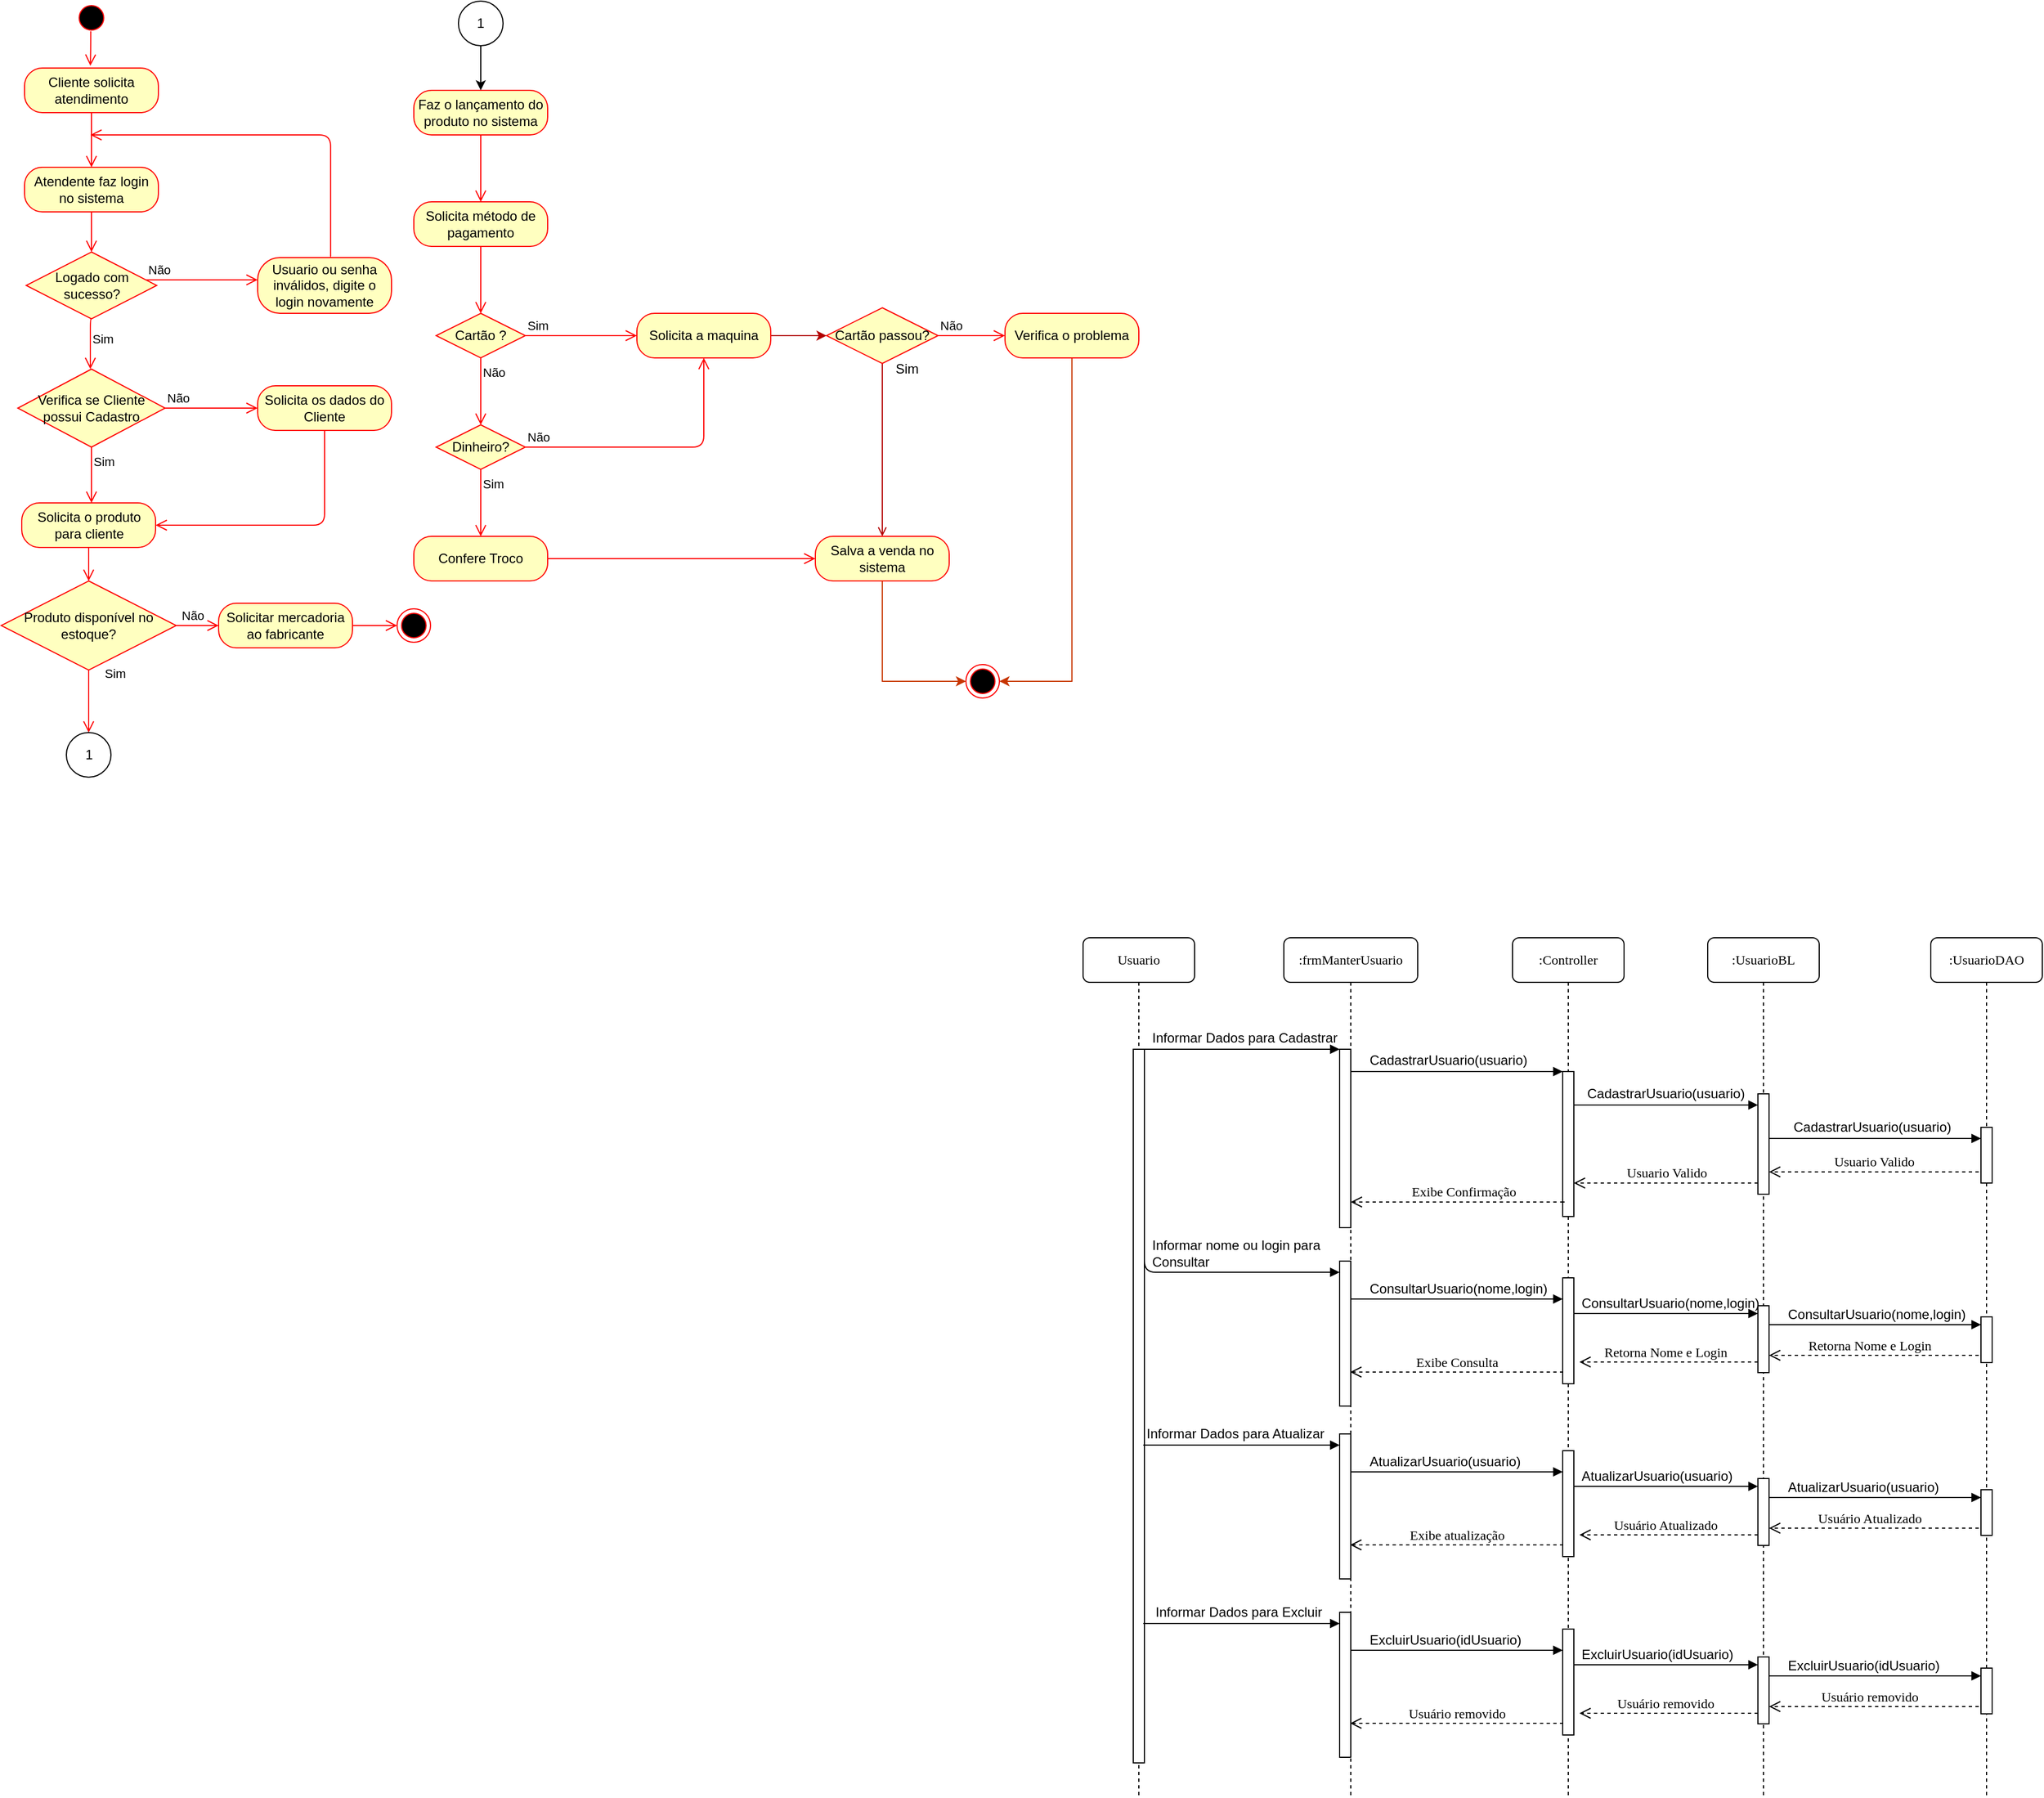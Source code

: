<mxfile version="12.3.2" pages="1"><diagram id="AWFn1z3ZbqOVMQ3F85wq" name="Page-1"><mxGraphModel dx="1673" dy="995" grid="1" gridSize="10" guides="1" tooltips="1" connect="1" arrows="1" fold="1" page="1" pageScale="1" pageWidth="827" pageHeight="1169" math="0" shadow="0"><root><mxCell id="0"/><mxCell id="1" parent="0"/><mxCell id="Xi-zCYGBHRgk2TwMqQS6-1" value="" style="ellipse;html=1;shape=startState;fillColor=#000000;strokeColor=#ff0000;" parent="1" vertex="1"><mxGeometry x="356" y="80" width="30" height="30" as="geometry"/></mxCell><mxCell id="Xi-zCYGBHRgk2TwMqQS6-3" value="Cliente solicita atendimento" style="rounded=1;whiteSpace=wrap;html=1;arcSize=40;fontColor=#000000;fillColor=#ffffc0;strokeColor=#ff0000;" parent="1" vertex="1"><mxGeometry x="311" y="140" width="120" height="40" as="geometry"/></mxCell><mxCell id="Xi-zCYGBHRgk2TwMqQS6-4" value="" style="edgeStyle=orthogonalEdgeStyle;html=1;verticalAlign=bottom;endArrow=open;endSize=8;strokeColor=#ff0000;entryX=0.5;entryY=0;entryDx=0;entryDy=0;" parent="1" source="Xi-zCYGBHRgk2TwMqQS6-3" edge="1" target="Xi-zCYGBHRgk2TwMqQS6-5"><mxGeometry relative="1" as="geometry"><mxPoint x="365" y="200" as="targetPoint"/></mxGeometry></mxCell><mxCell id="Xi-zCYGBHRgk2TwMqQS6-5" value="Atendente faz login no sistema" style="rounded=1;whiteSpace=wrap;html=1;arcSize=40;fontColor=#000000;fillColor=#ffffc0;strokeColor=#ff0000;" parent="1" vertex="1"><mxGeometry x="311" y="229" width="120" height="40" as="geometry"/></mxCell><mxCell id="Xi-zCYGBHRgk2TwMqQS6-6" value="" style="edgeStyle=orthogonalEdgeStyle;html=1;verticalAlign=bottom;endArrow=open;endSize=8;strokeColor=#ff0000;entryX=0.5;entryY=0;entryDx=0;entryDy=0;" parent="1" source="Xi-zCYGBHRgk2TwMqQS6-5" edge="1" target="Xi-zCYGBHRgk2TwMqQS6-7"><mxGeometry relative="1" as="geometry"><mxPoint x="365" y="300" as="targetPoint"/></mxGeometry></mxCell><mxCell id="Xi-zCYGBHRgk2TwMqQS6-7" value="Logado com sucesso?" style="rhombus;whiteSpace=wrap;html=1;fillColor=#ffffc0;strokeColor=#ff0000;" parent="1" vertex="1"><mxGeometry x="312.5" y="305" width="117" height="60" as="geometry"/></mxCell><mxCell id="Xi-zCYGBHRgk2TwMqQS6-8" value="Não" style="edgeStyle=orthogonalEdgeStyle;html=1;align=left;verticalAlign=bottom;endArrow=open;endSize=8;strokeColor=#ff0000;" parent="1" source="Xi-zCYGBHRgk2TwMqQS6-7" edge="1"><mxGeometry x="-1" relative="1" as="geometry"><mxPoint x="520" y="330" as="targetPoint"/><Array as="points"><mxPoint x="503" y="330"/></Array></mxGeometry></mxCell><mxCell id="Xi-zCYGBHRgk2TwMqQS6-9" value="Sim" style="edgeStyle=orthogonalEdgeStyle;html=1;align=left;verticalAlign=top;endArrow=open;endSize=8;strokeColor=#ff0000;exitX=0.5;exitY=1;exitDx=0;exitDy=0;" parent="1" source="Xi-zCYGBHRgk2TwMqQS6-7" edge="1"><mxGeometry x="-0.733" relative="1" as="geometry"><mxPoint x="370" y="410" as="targetPoint"/><Array as="points"><mxPoint x="370" y="365"/></Array><mxPoint as="offset"/></mxGeometry></mxCell><mxCell id="Xi-zCYGBHRgk2TwMqQS6-10" value="Usuario ou senha inválidos, digite o login novamente" style="rounded=1;whiteSpace=wrap;html=1;arcSize=40;fontColor=#000000;fillColor=#ffffc0;strokeColor=#ff0000;" parent="1" vertex="1"><mxGeometry x="520" y="310" width="120" height="50" as="geometry"/></mxCell><mxCell id="Xi-zCYGBHRgk2TwMqQS6-11" value="" style="edgeStyle=orthogonalEdgeStyle;html=1;verticalAlign=bottom;endArrow=open;endSize=8;strokeColor=#ff0000;exitX=0.545;exitY=-0.012;exitDx=0;exitDy=0;exitPerimeter=0;" parent="1" source="Xi-zCYGBHRgk2TwMqQS6-10" edge="1"><mxGeometry relative="1" as="geometry"><mxPoint x="370" y="200" as="targetPoint"/><Array as="points"><mxPoint x="585" y="200"/></Array></mxGeometry></mxCell><mxCell id="Xi-zCYGBHRgk2TwMqQS6-12" value="Solicita o produto para cliente" style="rounded=1;whiteSpace=wrap;html=1;arcSize=40;fontColor=#000000;fillColor=#ffffc0;strokeColor=#ff0000;" parent="1" vertex="1"><mxGeometry x="308.5" y="530" width="120" height="40" as="geometry"/></mxCell><mxCell id="Xi-zCYGBHRgk2TwMqQS6-13" value="" style="edgeStyle=orthogonalEdgeStyle;html=1;verticalAlign=bottom;endArrow=open;endSize=8;strokeColor=#ff0000;entryX=0.5;entryY=0;entryDx=0;entryDy=0;" parent="1" source="Xi-zCYGBHRgk2TwMqQS6-12" edge="1" target="Xi-zCYGBHRgk2TwMqQS6-14"><mxGeometry relative="1" as="geometry"><mxPoint x="368.5" y="630" as="targetPoint"/></mxGeometry></mxCell><mxCell id="Xi-zCYGBHRgk2TwMqQS6-14" value="Produto disponível no estoque?" style="rhombus;whiteSpace=wrap;html=1;fillColor=#ffffc0;strokeColor=#ff0000;" parent="1" vertex="1"><mxGeometry x="290" y="600" width="157" height="80" as="geometry"/></mxCell><mxCell id="Xi-zCYGBHRgk2TwMqQS6-15" value="Não" style="edgeStyle=orthogonalEdgeStyle;html=1;align=left;verticalAlign=bottom;endArrow=open;endSize=8;strokeColor=#ff0000;exitX=1;exitY=0.5;exitDx=0;exitDy=0;entryX=0;entryY=0.5;entryDx=0;entryDy=0;" parent="1" source="Xi-zCYGBHRgk2TwMqQS6-14" edge="1" target="Xi-zCYGBHRgk2TwMqQS6-17"><mxGeometry x="-0.833" relative="1" as="geometry"><mxPoint x="540" y="640" as="targetPoint"/><Array as="points"/><mxPoint as="offset"/></mxGeometry></mxCell><mxCell id="Xi-zCYGBHRgk2TwMqQS6-16" value="Sim" style="edgeStyle=orthogonalEdgeStyle;html=1;align=left;verticalAlign=top;endArrow=open;endSize=8;strokeColor=#ff0000;entryX=0.5;entryY=0;entryDx=0;entryDy=0;" parent="1" source="Xi-zCYGBHRgk2TwMqQS6-14" edge="1" target="Xi-zCYGBHRgk2TwMqQS6-20"><mxGeometry x="-1" y="16" relative="1" as="geometry"><mxPoint x="369" y="726" as="targetPoint"/><Array as="points"/><mxPoint x="-4" y="-10" as="offset"/></mxGeometry></mxCell><mxCell id="Xi-zCYGBHRgk2TwMqQS6-17" value="Solicitar mercadoria ao fabricante" style="rounded=1;whiteSpace=wrap;html=1;arcSize=40;fontColor=#000000;fillColor=#ffffc0;strokeColor=#ff0000;" parent="1" vertex="1"><mxGeometry x="485" y="620" width="120" height="40" as="geometry"/></mxCell><mxCell id="Xi-zCYGBHRgk2TwMqQS6-18" value="" style="edgeStyle=orthogonalEdgeStyle;html=1;verticalAlign=bottom;endArrow=open;endSize=8;strokeColor=#ff0000;" parent="1" source="Xi-zCYGBHRgk2TwMqQS6-17" edge="1"><mxGeometry relative="1" as="geometry"><mxPoint x="645" y="640" as="targetPoint"/><Array as="points"><mxPoint x="635" y="640"/></Array></mxGeometry></mxCell><mxCell id="Xi-zCYGBHRgk2TwMqQS6-19" value="" style="ellipse;html=1;shape=endState;fillColor=#000000;strokeColor=#ff0000;" parent="1" vertex="1"><mxGeometry x="645" y="625" width="30" height="30" as="geometry"/></mxCell><mxCell id="Xi-zCYGBHRgk2TwMqQS6-20" value="1" style="ellipse;whiteSpace=wrap;html=1;aspect=fixed;" parent="1" vertex="1"><mxGeometry x="348.5" y="736" width="40" height="40" as="geometry"/></mxCell><mxCell id="Xi-zCYGBHRgk2TwMqQS6-24" value="" style="edgeStyle=orthogonalEdgeStyle;rounded=0;orthogonalLoop=1;jettySize=auto;html=1;" parent="1" source="Xi-zCYGBHRgk2TwMqQS6-22" edge="1"><mxGeometry relative="1" as="geometry"><mxPoint x="720" y="160" as="targetPoint"/></mxGeometry></mxCell><mxCell id="Xi-zCYGBHRgk2TwMqQS6-22" value="1" style="ellipse;whiteSpace=wrap;html=1;aspect=fixed;" parent="1" vertex="1"><mxGeometry x="700" y="80" width="40" height="40" as="geometry"/></mxCell><mxCell id="Xi-zCYGBHRgk2TwMqQS6-25" value="Faz o lançamento do produto no sistema" style="rounded=1;whiteSpace=wrap;html=1;arcSize=40;fontColor=#000000;fillColor=#ffffc0;strokeColor=#ff0000;" parent="1" vertex="1"><mxGeometry x="660" y="160" width="120" height="40" as="geometry"/></mxCell><mxCell id="Xi-zCYGBHRgk2TwMqQS6-26" value="" style="edgeStyle=orthogonalEdgeStyle;html=1;verticalAlign=bottom;endArrow=open;endSize=8;strokeColor=#ff0000;" parent="1" source="Xi-zCYGBHRgk2TwMqQS6-25" edge="1"><mxGeometry relative="1" as="geometry"><mxPoint x="720" y="260" as="targetPoint"/></mxGeometry></mxCell><mxCell id="Xi-zCYGBHRgk2TwMqQS6-27" value="Solicita método de pagamento" style="rounded=1;whiteSpace=wrap;html=1;arcSize=40;fontColor=#000000;fillColor=#ffffc0;strokeColor=#ff0000;" parent="1" vertex="1"><mxGeometry x="660" y="260" width="120" height="40" as="geometry"/></mxCell><mxCell id="Xi-zCYGBHRgk2TwMqQS6-28" value="" style="edgeStyle=orthogonalEdgeStyle;html=1;verticalAlign=bottom;endArrow=open;endSize=8;strokeColor=#ff0000;" parent="1" source="Xi-zCYGBHRgk2TwMqQS6-27" edge="1"><mxGeometry relative="1" as="geometry"><mxPoint x="720" y="360" as="targetPoint"/></mxGeometry></mxCell><mxCell id="Xi-zCYGBHRgk2TwMqQS6-29" value="Cartão ?" style="rhombus;whiteSpace=wrap;html=1;fillColor=#ffffc0;strokeColor=#ff0000;" parent="1" vertex="1"><mxGeometry x="680" y="360" width="80" height="40" as="geometry"/></mxCell><mxCell id="Xi-zCYGBHRgk2TwMqQS6-30" value="Sim" style="edgeStyle=orthogonalEdgeStyle;html=1;align=left;verticalAlign=bottom;endArrow=open;endSize=8;strokeColor=#ff0000;" parent="1" source="Xi-zCYGBHRgk2TwMqQS6-29" edge="1"><mxGeometry x="-1" relative="1" as="geometry"><mxPoint x="860" y="380" as="targetPoint"/></mxGeometry></mxCell><mxCell id="Xi-zCYGBHRgk2TwMqQS6-31" value="Não" style="edgeStyle=orthogonalEdgeStyle;html=1;align=left;verticalAlign=top;endArrow=open;endSize=8;strokeColor=#ff0000;" parent="1" source="Xi-zCYGBHRgk2TwMqQS6-29" edge="1"><mxGeometry x="-1" relative="1" as="geometry"><mxPoint x="720" y="460" as="targetPoint"/></mxGeometry></mxCell><mxCell id="Xi-zCYGBHRgk2TwMqQS6-40" value="" style="edgeStyle=orthogonalEdgeStyle;rounded=0;orthogonalLoop=1;jettySize=auto;html=1;fillColor=#e51400;strokeColor=#B20000;" parent="1" source="Xi-zCYGBHRgk2TwMqQS6-32" edge="1"><mxGeometry relative="1" as="geometry"><mxPoint x="1030" y="380" as="targetPoint"/></mxGeometry></mxCell><mxCell id="Xi-zCYGBHRgk2TwMqQS6-32" value="Solicita a maquina" style="rounded=1;whiteSpace=wrap;html=1;arcSize=40;fontColor=#000000;fillColor=#ffffc0;strokeColor=#ff0000;" parent="1" vertex="1"><mxGeometry x="860" y="360" width="120" height="40" as="geometry"/></mxCell><mxCell id="Xi-zCYGBHRgk2TwMqQS6-34" value="Dinheiro?" style="rhombus;whiteSpace=wrap;html=1;fillColor=#ffffc0;strokeColor=#ff0000;" parent="1" vertex="1"><mxGeometry x="680" y="460" width="80" height="40" as="geometry"/></mxCell><mxCell id="Xi-zCYGBHRgk2TwMqQS6-35" value="Não" style="edgeStyle=orthogonalEdgeStyle;html=1;align=left;verticalAlign=bottom;endArrow=open;endSize=8;strokeColor=#ff0000;entryX=0.5;entryY=1;entryDx=0;entryDy=0;" parent="1" source="Xi-zCYGBHRgk2TwMqQS6-34" target="Xi-zCYGBHRgk2TwMqQS6-32" edge="1"><mxGeometry x="-1" relative="1" as="geometry"><mxPoint x="860" y="480" as="targetPoint"/></mxGeometry></mxCell><mxCell id="Xi-zCYGBHRgk2TwMqQS6-36" value="Sim" style="edgeStyle=orthogonalEdgeStyle;html=1;align=left;verticalAlign=top;endArrow=open;endSize=8;strokeColor=#ff0000;" parent="1" source="Xi-zCYGBHRgk2TwMqQS6-34" edge="1"><mxGeometry x="-1" relative="1" as="geometry"><mxPoint x="720" y="560" as="targetPoint"/></mxGeometry></mxCell><mxCell id="Xi-zCYGBHRgk2TwMqQS6-52" value="" style="edgeStyle=orthogonalEdgeStyle;rounded=0;orthogonalLoop=1;jettySize=auto;html=1;fillColor=#e51400;strokeColor=#B20000;entryX=0.5;entryY=0;entryDx=0;entryDy=0;endArrow=open;endFill=0;" parent="1" source="Xi-zCYGBHRgk2TwMqQS6-37" target="eYvyga4jq4lB_yk9qfLM-8" edge="1"><mxGeometry relative="1" as="geometry"><mxPoint x="1080" y="511" as="targetPoint"/><Array as="points"/></mxGeometry></mxCell><mxCell id="Xi-zCYGBHRgk2TwMqQS6-37" value="Cartão passou?" style="rhombus;whiteSpace=wrap;html=1;fillColor=#ffffc0;strokeColor=#ff0000;" parent="1" vertex="1"><mxGeometry x="1030" y="355" width="100" height="50" as="geometry"/></mxCell><mxCell id="Xi-zCYGBHRgk2TwMqQS6-38" value="Não" style="edgeStyle=orthogonalEdgeStyle;html=1;align=left;verticalAlign=bottom;endArrow=open;endSize=8;strokeColor=#ff0000;" parent="1" source="Xi-zCYGBHRgk2TwMqQS6-37" edge="1"><mxGeometry x="-1" relative="1" as="geometry"><mxPoint x="1190" y="380" as="targetPoint"/></mxGeometry></mxCell><mxCell id="Xi-zCYGBHRgk2TwMqQS6-54" value="" style="edgeStyle=orthogonalEdgeStyle;rounded=0;orthogonalLoop=1;jettySize=auto;html=1;fillColor=#fa6800;strokeColor=#C73500;" parent="1" source="Xi-zCYGBHRgk2TwMqQS6-43" target="Xi-zCYGBHRgk2TwMqQS6-55" edge="1"><mxGeometry relative="1" as="geometry"><mxPoint x="1240" y="700" as="targetPoint"/><Array as="points"><mxPoint x="1250" y="690"/></Array></mxGeometry></mxCell><mxCell id="Xi-zCYGBHRgk2TwMqQS6-43" value="Verifica o problema" style="rounded=1;whiteSpace=wrap;html=1;arcSize=40;fontColor=#000000;fillColor=#ffffc0;strokeColor=#ff0000;" parent="1" vertex="1"><mxGeometry x="1190" y="360" width="120" height="40" as="geometry"/></mxCell><mxCell id="Xi-zCYGBHRgk2TwMqQS6-45" value="Confere Troco" style="rounded=1;whiteSpace=wrap;html=1;arcSize=40;fontColor=#000000;fillColor=#ffffc0;strokeColor=#ff0000;" parent="1" vertex="1"><mxGeometry x="660" y="560" width="120" height="40" as="geometry"/></mxCell><mxCell id="Xi-zCYGBHRgk2TwMqQS6-46" value="" style="edgeStyle=orthogonalEdgeStyle;html=1;verticalAlign=bottom;endArrow=open;endSize=8;strokeColor=#ff0000;entryX=0;entryY=0.5;entryDx=0;entryDy=0;" parent="1" source="Xi-zCYGBHRgk2TwMqQS6-45" target="eYvyga4jq4lB_yk9qfLM-8" edge="1"><mxGeometry relative="1" as="geometry"><mxPoint x="880" y="690" as="targetPoint"/><Array as="points"><mxPoint x="820" y="580"/><mxPoint x="820" y="580"/></Array></mxGeometry></mxCell><mxCell id="Xi-zCYGBHRgk2TwMqQS6-55" value="" style="ellipse;html=1;shape=endState;fillColor=#000000;strokeColor=#ff0000;" parent="1" vertex="1"><mxGeometry x="1155" y="675" width="30" height="30" as="geometry"/></mxCell><mxCell id="Xi-zCYGBHRgk2TwMqQS6-56" value="Sim" style="text;html=1;resizable=0;points=[];autosize=1;align=left;verticalAlign=top;spacingTop=-4;" parent="1" vertex="1"><mxGeometry x="1090" y="400" width="40" height="20" as="geometry"/></mxCell><mxCell id="Xi-zCYGBHRgk2TwMqQS6-59" value="Verifica se Cliente possui Cadastro" style="rhombus;whiteSpace=wrap;html=1;fillColor=#ffffc0;strokeColor=#ff0000;" parent="1" vertex="1"><mxGeometry x="305" y="410" width="132" height="70" as="geometry"/></mxCell><mxCell id="Xi-zCYGBHRgk2TwMqQS6-60" value="Não" style="edgeStyle=orthogonalEdgeStyle;html=1;align=left;verticalAlign=bottom;endArrow=open;endSize=8;strokeColor=#ff0000;" parent="1" source="Xi-zCYGBHRgk2TwMqQS6-59" edge="1"><mxGeometry x="-1" relative="1" as="geometry"><mxPoint x="520" y="445" as="targetPoint"/><Array as="points"><mxPoint x="503" y="445"/></Array></mxGeometry></mxCell><mxCell id="Xi-zCYGBHRgk2TwMqQS6-61" value="Sim" style="edgeStyle=orthogonalEdgeStyle;html=1;align=left;verticalAlign=top;endArrow=open;endSize=8;strokeColor=#ff0000;" parent="1" source="Xi-zCYGBHRgk2TwMqQS6-59" edge="1"><mxGeometry x="-1" relative="1" as="geometry"><mxPoint x="371" y="530" as="targetPoint"/><Array as="points"><mxPoint x="371" y="520"/></Array></mxGeometry></mxCell><mxCell id="Xi-zCYGBHRgk2TwMqQS6-62" value="Solicita os dados do Cliente" style="rounded=1;whiteSpace=wrap;html=1;arcSize=40;fontColor=#000000;fillColor=#ffffc0;strokeColor=#ff0000;" parent="1" vertex="1"><mxGeometry x="520" y="425" width="120" height="40" as="geometry"/></mxCell><mxCell id="Xi-zCYGBHRgk2TwMqQS6-63" value="" style="edgeStyle=orthogonalEdgeStyle;html=1;verticalAlign=bottom;endArrow=open;endSize=8;strokeColor=#ff0000;entryX=1;entryY=0.5;entryDx=0;entryDy=0;" parent="1" source="Xi-zCYGBHRgk2TwMqQS6-62" target="Xi-zCYGBHRgk2TwMqQS6-12" edge="1"><mxGeometry relative="1" as="geometry"><mxPoint x="580" y="550" as="targetPoint"/><Array as="points"><mxPoint x="580" y="550"/></Array></mxGeometry></mxCell><mxCell id="eYvyga4jq4lB_yk9qfLM-7" value="" style="edgeStyle=orthogonalEdgeStyle;html=1;verticalAlign=bottom;endArrow=open;endSize=8;strokeColor=#ff0000;exitX=0.478;exitY=0.9;exitDx=0;exitDy=0;exitPerimeter=0;" edge="1" parent="1" source="Xi-zCYGBHRgk2TwMqQS6-1"><mxGeometry relative="1" as="geometry"><mxPoint x="370" y="138" as="targetPoint"/><mxPoint x="410" y="89" as="sourcePoint"/></mxGeometry></mxCell><mxCell id="eYvyga4jq4lB_yk9qfLM-11" style="edgeStyle=orthogonalEdgeStyle;rounded=0;orthogonalLoop=1;jettySize=auto;html=1;entryX=0;entryY=0.5;entryDx=0;entryDy=0;fillColor=#fa6800;strokeColor=#C73500;" edge="1" parent="1" source="eYvyga4jq4lB_yk9qfLM-8" target="Xi-zCYGBHRgk2TwMqQS6-55"><mxGeometry relative="1" as="geometry"><Array as="points"><mxPoint x="1080" y="690"/></Array></mxGeometry></mxCell><mxCell id="eYvyga4jq4lB_yk9qfLM-8" value="Salva a venda no sistema" style="rounded=1;whiteSpace=wrap;html=1;arcSize=40;fontColor=#000000;fillColor=#ffffc0;strokeColor=#ff0000;" vertex="1" parent="1"><mxGeometry x="1020" y="560" width="120" height="40" as="geometry"/></mxCell><mxCell id="eYvyga4jq4lB_yk9qfLM-12" value=":frmManterUsuario" style="shape=umlLifeline;perimeter=lifelinePerimeter;whiteSpace=wrap;html=1;container=1;collapsible=0;recursiveResize=0;outlineConnect=0;rounded=1;shadow=0;comic=0;labelBackgroundColor=none;strokeColor=#000000;strokeWidth=1;fillColor=#FFFFFF;fontFamily=Verdana;fontSize=12;fontColor=#000000;align=center;" vertex="1" parent="1"><mxGeometry x="1440" y="920" width="120" height="770" as="geometry"/></mxCell><mxCell id="eYvyga4jq4lB_yk9qfLM-13" value="" style="html=1;points=[];perimeter=orthogonalPerimeter;rounded=0;shadow=0;comic=0;labelBackgroundColor=none;strokeColor=#000000;strokeWidth=1;fillColor=#FFFFFF;fontFamily=Verdana;fontSize=12;fontColor=#000000;align=center;" vertex="1" parent="eYvyga4jq4lB_yk9qfLM-12"><mxGeometry x="50" y="100" width="10" height="160" as="geometry"/></mxCell><mxCell id="eYvyga4jq4lB_yk9qfLM-14" value=":Controller" style="shape=umlLifeline;perimeter=lifelinePerimeter;whiteSpace=wrap;html=1;container=1;collapsible=0;recursiveResize=0;outlineConnect=0;rounded=1;shadow=0;comic=0;labelBackgroundColor=none;strokeColor=#000000;strokeWidth=1;fillColor=#FFFFFF;fontFamily=Verdana;fontSize=12;fontColor=#000000;align=center;" vertex="1" parent="1"><mxGeometry x="1645" y="920" width="100" height="770" as="geometry"/></mxCell><mxCell id="eYvyga4jq4lB_yk9qfLM-15" value="" style="html=1;points=[];perimeter=orthogonalPerimeter;rounded=0;shadow=0;comic=0;labelBackgroundColor=none;strokeColor=#000000;strokeWidth=1;fillColor=#FFFFFF;fontFamily=Verdana;fontSize=12;fontColor=#000000;align=center;" vertex="1" parent="eYvyga4jq4lB_yk9qfLM-14"><mxGeometry x="45" y="120" width="10" height="130" as="geometry"/></mxCell><mxCell id="eYvyga4jq4lB_yk9qfLM-16" value="" style="html=1;points=[];perimeter=orthogonalPerimeter;rounded=0;shadow=0;comic=0;labelBackgroundColor=none;strokeColor=#000000;strokeWidth=1;fillColor=#FFFFFF;fontFamily=Verdana;fontSize=12;fontColor=#000000;align=center;" vertex="1" parent="eYvyga4jq4lB_yk9qfLM-14"><mxGeometry x="45" y="305" width="10" height="95" as="geometry"/></mxCell><mxCell id="eYvyga4jq4lB_yk9qfLM-17" value=":UsuarioBL" style="shape=umlLifeline;perimeter=lifelinePerimeter;whiteSpace=wrap;html=1;container=1;collapsible=0;recursiveResize=0;outlineConnect=0;rounded=1;shadow=0;comic=0;labelBackgroundColor=none;strokeColor=#000000;strokeWidth=1;fillColor=#FFFFFF;fontFamily=Verdana;fontSize=12;fontColor=#000000;align=center;" vertex="1" parent="1"><mxGeometry x="1820" y="920" width="100" height="770" as="geometry"/></mxCell><mxCell id="eYvyga4jq4lB_yk9qfLM-18" value="" style="html=1;points=[];perimeter=orthogonalPerimeter;rounded=0;shadow=0;comic=0;labelBackgroundColor=none;strokeColor=#000000;strokeWidth=1;fillColor=#FFFFFF;fontFamily=Verdana;fontSize=12;fontColor=#000000;align=center;" vertex="1" parent="eYvyga4jq4lB_yk9qfLM-17"><mxGeometry x="45" y="140" width="10" height="90" as="geometry"/></mxCell><mxCell id="eYvyga4jq4lB_yk9qfLM-19" value="" style="html=1;points=[];perimeter=orthogonalPerimeter;rounded=0;shadow=0;comic=0;labelBackgroundColor=none;strokeColor=#000000;strokeWidth=1;fillColor=#FFFFFF;fontFamily=Verdana;fontSize=12;fontColor=#000000;align=center;" vertex="1" parent="eYvyga4jq4lB_yk9qfLM-17"><mxGeometry x="45" y="330" width="10" height="60" as="geometry"/></mxCell><mxCell id="eYvyga4jq4lB_yk9qfLM-20" value=":UsuarioDAO" style="shape=umlLifeline;perimeter=lifelinePerimeter;whiteSpace=wrap;html=1;container=1;collapsible=0;recursiveResize=0;outlineConnect=0;rounded=1;shadow=0;comic=0;labelBackgroundColor=none;strokeColor=#000000;strokeWidth=1;fillColor=#FFFFFF;fontFamily=Verdana;fontSize=12;fontColor=#000000;align=center;" vertex="1" parent="1"><mxGeometry x="2020" y="920" width="100" height="770" as="geometry"/></mxCell><mxCell id="eYvyga4jq4lB_yk9qfLM-21" value="" style="html=1;points=[];perimeter=orthogonalPerimeter;rounded=0;shadow=0;comic=0;labelBackgroundColor=none;strokeColor=#000000;strokeWidth=1;fillColor=#FFFFFF;fontFamily=Verdana;fontSize=12;fontColor=#000000;align=center;" vertex="1" parent="eYvyga4jq4lB_yk9qfLM-20"><mxGeometry x="45" y="170" width="10" height="50" as="geometry"/></mxCell><mxCell id="eYvyga4jq4lB_yk9qfLM-22" value="" style="html=1;points=[];perimeter=orthogonalPerimeter;rounded=0;shadow=0;comic=0;labelBackgroundColor=none;strokeColor=#000000;strokeWidth=1;fillColor=#FFFFFF;fontFamily=Verdana;fontSize=12;fontColor=#000000;align=center;" vertex="1" parent="eYvyga4jq4lB_yk9qfLM-20"><mxGeometry x="45" y="340" width="10" height="41" as="geometry"/></mxCell><mxCell id="eYvyga4jq4lB_yk9qfLM-23" value="Usuario" style="shape=umlLifeline;perimeter=lifelinePerimeter;whiteSpace=wrap;html=1;container=1;collapsible=0;recursiveResize=0;outlineConnect=0;rounded=1;shadow=0;comic=0;labelBackgroundColor=none;strokeColor=#000000;strokeWidth=1;fillColor=#FFFFFF;fontFamily=Verdana;fontSize=12;fontColor=#000000;align=center;" vertex="1" parent="1"><mxGeometry x="1260" y="920" width="100" height="770" as="geometry"/></mxCell><mxCell id="eYvyga4jq4lB_yk9qfLM-24" value="" style="html=1;points=[];perimeter=orthogonalPerimeter;rounded=0;shadow=0;comic=0;labelBackgroundColor=none;strokeColor=#000000;strokeWidth=1;fillColor=#FFFFFF;fontFamily=Verdana;fontSize=12;fontColor=#000000;align=center;" vertex="1" parent="eYvyga4jq4lB_yk9qfLM-23"><mxGeometry x="45" y="100" width="10" height="640" as="geometry"/></mxCell><mxCell id="eYvyga4jq4lB_yk9qfLM-25" value="" style="html=1;verticalAlign=bottom;endArrow=block;labelBackgroundColor=none;fontFamily=Verdana;fontSize=12;edgeStyle=elbowEdgeStyle;elbow=vertical;" edge="1" parent="1" source="eYvyga4jq4lB_yk9qfLM-15" target="eYvyga4jq4lB_yk9qfLM-18"><mxGeometry relative="1" as="geometry"><mxPoint x="1745" y="1060" as="sourcePoint"/><Array as="points"><mxPoint x="1755" y="1070"/><mxPoint x="1785" y="1080"/><mxPoint x="1695" y="1060"/></Array></mxGeometry></mxCell><mxCell id="eYvyga4jq4lB_yk9qfLM-26" value="" style="html=1;verticalAlign=bottom;endArrow=block;labelBackgroundColor=none;fontFamily=Verdana;fontSize=12;edgeStyle=elbowEdgeStyle;elbow=vertical;" edge="1" parent="1" source="eYvyga4jq4lB_yk9qfLM-18" target="eYvyga4jq4lB_yk9qfLM-21"><mxGeometry x="0.308" y="10" relative="1" as="geometry"><mxPoint x="1885" y="1070" as="sourcePoint"/><mxPoint x="1995" y="1120" as="targetPoint"/><Array as="points"><mxPoint x="1995" y="1100"/><mxPoint x="1925" y="1120"/><mxPoint x="1945" y="1070"/></Array><mxPoint as="offset"/></mxGeometry></mxCell><mxCell id="eYvyga4jq4lB_yk9qfLM-27" value="" style="html=1;verticalAlign=bottom;endArrow=block;entryX=0;entryY=0;labelBackgroundColor=none;fontFamily=Verdana;fontSize=12;edgeStyle=elbowEdgeStyle;elbow=vertical;" edge="1" parent="1" source="eYvyga4jq4lB_yk9qfLM-24" target="eYvyga4jq4lB_yk9qfLM-13"><mxGeometry relative="1" as="geometry"><mxPoint x="1455" y="1030" as="sourcePoint"/></mxGeometry></mxCell><mxCell id="eYvyga4jq4lB_yk9qfLM-28" value="" style="html=1;verticalAlign=bottom;endArrow=block;entryX=0;entryY=0;labelBackgroundColor=none;fontFamily=Verdana;fontSize=12;edgeStyle=elbowEdgeStyle;elbow=vertical;" edge="1" parent="1" source="eYvyga4jq4lB_yk9qfLM-13" target="eYvyga4jq4lB_yk9qfLM-15"><mxGeometry relative="1" as="geometry"><mxPoint x="1605" y="1040" as="sourcePoint"/></mxGeometry></mxCell><mxCell id="eYvyga4jq4lB_yk9qfLM-29" value="CadastrarUsuario(usuario)" style="text;html=1;resizable=0;points=[];autosize=1;align=left;verticalAlign=top;spacingTop=-4;" vertex="1" parent="1"><mxGeometry x="1515" y="1020" width="160" height="20" as="geometry"/></mxCell><mxCell id="eYvyga4jq4lB_yk9qfLM-30" value="Informar Dados para Cadastrar" style="text;html=1;resizable=0;points=[];autosize=1;align=left;verticalAlign=top;spacingTop=-4;" vertex="1" parent="1"><mxGeometry x="1320" y="1000" width="180" height="20" as="geometry"/></mxCell><mxCell id="eYvyga4jq4lB_yk9qfLM-31" value="CadastrarUsuario(usuario)" style="text;html=1;resizable=0;points=[];autosize=1;align=left;verticalAlign=top;spacingTop=-4;" vertex="1" parent="1"><mxGeometry x="1710" y="1050" width="160" height="20" as="geometry"/></mxCell><mxCell id="eYvyga4jq4lB_yk9qfLM-32" value="CadastrarUsuario(usuario)" style="text;html=1;resizable=0;points=[];autosize=1;align=left;verticalAlign=top;spacingTop=-4;" vertex="1" parent="1"><mxGeometry x="1895" y="1080" width="160" height="20" as="geometry"/></mxCell><mxCell id="eYvyga4jq4lB_yk9qfLM-33" value="Usuario Valido" style="html=1;verticalAlign=bottom;endArrow=open;dashed=1;endSize=8;labelBackgroundColor=none;fontFamily=Verdana;fontSize=12;edgeStyle=elbowEdgeStyle;elbow=vertical;" edge="1" parent="1" target="eYvyga4jq4lB_yk9qfLM-18"><mxGeometry relative="1" as="geometry"><mxPoint x="1895" y="1161" as="targetPoint"/><Array as="points"><mxPoint x="2025" y="1130"/></Array><mxPoint x="2063" y="1130" as="sourcePoint"/></mxGeometry></mxCell><mxCell id="eYvyga4jq4lB_yk9qfLM-34" value="Usuario Valido" style="html=1;verticalAlign=bottom;endArrow=open;dashed=1;endSize=8;labelBackgroundColor=none;fontFamily=Verdana;fontSize=12;edgeStyle=elbowEdgeStyle;elbow=vertical;" edge="1" parent="1" target="eYvyga4jq4lB_yk9qfLM-15"><mxGeometry relative="1" as="geometry"><mxPoint x="1715" y="1130" as="targetPoint"/><Array as="points"><mxPoint x="1825" y="1140"/><mxPoint x="1845" y="1150"/><mxPoint x="1825" y="1190"/><mxPoint x="1855" y="1150"/><mxPoint x="1695" y="1130"/></Array><mxPoint x="1865" y="1140" as="sourcePoint"/></mxGeometry></mxCell><mxCell id="eYvyga4jq4lB_yk9qfLM-35" value="Exibe Confirmação" style="html=1;verticalAlign=bottom;endArrow=open;dashed=1;endSize=8;labelBackgroundColor=none;fontFamily=Verdana;fontSize=12;edgeStyle=elbowEdgeStyle;elbow=vertical;exitX=-0.129;exitY=0.9;exitDx=0;exitDy=0;exitPerimeter=0;" edge="1" parent="1" source="eYvyga4jq4lB_yk9qfLM-15" target="eYvyga4jq4lB_yk9qfLM-13"><mxGeometry relative="1" as="geometry"><mxPoint x="1514" y="1209" as="targetPoint"/><Array as="points"><mxPoint x="1695" y="1157"/><mxPoint x="1695" y="1209"/></Array><mxPoint x="1691" y="1170" as="sourcePoint"/></mxGeometry></mxCell><mxCell id="eYvyga4jq4lB_yk9qfLM-36" value="" style="html=1;verticalAlign=bottom;endArrow=block;labelBackgroundColor=none;fontFamily=Verdana;fontSize=12;edgeStyle=elbowEdgeStyle;elbow=vertical;exitX=1;exitY=0.277;exitDx=0;exitDy=0;exitPerimeter=0;" edge="1" parent="1" source="eYvyga4jq4lB_yk9qfLM-24" target="eYvyga4jq4lB_yk9qfLM-38"><mxGeometry relative="1" as="geometry"><mxPoint x="1319" y="1220" as="sourcePoint"/><mxPoint x="1485" y="1230" as="targetPoint"/><Array as="points"><mxPoint x="1465" y="1220"/></Array></mxGeometry></mxCell><mxCell id="eYvyga4jq4lB_yk9qfLM-37" value="Informar nome ou login para &lt;br&gt;Consultar" style="text;html=1;resizable=0;points=[];autosize=1;align=left;verticalAlign=middle;spacingTop=-4;" vertex="1" parent="1"><mxGeometry x="1320" y="1190" width="170" height="30" as="geometry"/></mxCell><mxCell id="eYvyga4jq4lB_yk9qfLM-38" value="" style="html=1;points=[];perimeter=orthogonalPerimeter;rounded=0;shadow=0;comic=0;labelBackgroundColor=none;strokeColor=#000000;strokeWidth=1;fillColor=#FFFFFF;fontFamily=Verdana;fontSize=12;fontColor=#000000;align=center;" vertex="1" parent="1"><mxGeometry x="1490" y="1210" width="10" height="130" as="geometry"/></mxCell><mxCell id="eYvyga4jq4lB_yk9qfLM-39" value="ConsultarUsuario(nome,login)" style="text;html=1;resizable=0;points=[];autosize=1;align=left;verticalAlign=top;spacingTop=-4;" vertex="1" parent="1"><mxGeometry x="1515" y="1225" width="170" height="20" as="geometry"/></mxCell><mxCell id="eYvyga4jq4lB_yk9qfLM-40" value="" style="html=1;verticalAlign=bottom;endArrow=block;entryX=0;entryY=0;labelBackgroundColor=none;fontFamily=Verdana;fontSize=12;edgeStyle=elbowEdgeStyle;elbow=vertical;" edge="1" parent="1"><mxGeometry relative="1" as="geometry"><mxPoint x="1500" y="1244" as="sourcePoint"/><mxPoint x="1690" y="1244" as="targetPoint"/></mxGeometry></mxCell><mxCell id="eYvyga4jq4lB_yk9qfLM-41" value="" style="html=1;verticalAlign=bottom;endArrow=block;labelBackgroundColor=none;fontFamily=Verdana;fontSize=12;edgeStyle=elbowEdgeStyle;elbow=vertical;" edge="1" parent="1"><mxGeometry relative="1" as="geometry"><mxPoint x="1700" y="1257" as="sourcePoint"/><mxPoint x="1865" y="1257" as="targetPoint"/></mxGeometry></mxCell><mxCell id="eYvyga4jq4lB_yk9qfLM-42" value="ConsultarUsuario(nome,login)" style="text;html=1;resizable=0;points=[];autosize=1;align=left;verticalAlign=top;spacingTop=-4;" vertex="1" parent="1"><mxGeometry x="1705" y="1237.5" width="170" height="20" as="geometry"/></mxCell><mxCell id="eYvyga4jq4lB_yk9qfLM-43" value="ConsultarUsuario(nome,login)" style="text;html=1;resizable=0;points=[];autosize=1;align=left;verticalAlign=top;spacingTop=-4;" vertex="1" parent="1"><mxGeometry x="1890" y="1247.5" width="170" height="20" as="geometry"/></mxCell><mxCell id="eYvyga4jq4lB_yk9qfLM-44" value="" style="html=1;verticalAlign=bottom;endArrow=block;labelBackgroundColor=none;fontFamily=Verdana;fontSize=12;edgeStyle=elbowEdgeStyle;elbow=vertical;" edge="1" parent="1"><mxGeometry x="0.308" y="10" relative="1" as="geometry"><mxPoint x="1875" y="1267" as="sourcePoint"/><mxPoint x="2065.0" y="1267" as="targetPoint"/><Array as="points"><mxPoint x="1995" y="1267"/><mxPoint x="1925" y="1287"/><mxPoint x="1945" y="1237"/></Array><mxPoint as="offset"/></mxGeometry></mxCell><mxCell id="eYvyga4jq4lB_yk9qfLM-45" value="Retorna Nome e Login" style="html=1;verticalAlign=bottom;endArrow=open;dashed=1;endSize=8;labelBackgroundColor=none;fontFamily=Verdana;fontSize=12;edgeStyle=elbowEdgeStyle;elbow=vertical;" edge="1" parent="1"><mxGeometry x="0.043" relative="1" as="geometry"><mxPoint x="1875" y="1294.5" as="targetPoint"/><Array as="points"><mxPoint x="2025" y="1294.5"/></Array><mxPoint x="2063" y="1294.5" as="sourcePoint"/><mxPoint as="offset"/></mxGeometry></mxCell><mxCell id="eYvyga4jq4lB_yk9qfLM-46" value="Retorna Nome e Login" style="html=1;verticalAlign=bottom;endArrow=open;dashed=1;endSize=8;labelBackgroundColor=none;fontFamily=Verdana;fontSize=12;edgeStyle=elbowEdgeStyle;elbow=vertical;" edge="1" parent="1"><mxGeometry x="0.043" relative="1" as="geometry"><mxPoint x="1705" y="1301" as="targetPoint"/><Array as="points"><mxPoint x="1827" y="1300.5"/></Array><mxPoint x="1865" y="1300.5" as="sourcePoint"/><mxPoint as="offset"/></mxGeometry></mxCell><mxCell id="eYvyga4jq4lB_yk9qfLM-47" value="Exibe Consulta" style="html=1;verticalAlign=bottom;endArrow=open;dashed=1;endSize=8;labelBackgroundColor=none;fontFamily=Verdana;fontSize=12;edgeStyle=elbowEdgeStyle;elbow=vertical;" edge="1" parent="1"><mxGeometry relative="1" as="geometry"><mxPoint x="1499.5" y="1309.5" as="targetPoint"/><Array as="points"><mxPoint x="1674.5" y="1309.5"/><mxPoint x="1694.5" y="1348.5"/></Array><mxPoint x="1690.5" y="1309.5" as="sourcePoint"/></mxGeometry></mxCell><mxCell id="eYvyga4jq4lB_yk9qfLM-48" value="" style="html=1;points=[];perimeter=orthogonalPerimeter;rounded=0;shadow=0;comic=0;labelBackgroundColor=none;strokeColor=#000000;strokeWidth=1;fillColor=#FFFFFF;fontFamily=Verdana;fontSize=12;fontColor=#000000;align=center;" vertex="1" parent="1"><mxGeometry x="1690" y="1380" width="10" height="95" as="geometry"/></mxCell><mxCell id="eYvyga4jq4lB_yk9qfLM-49" value="" style="html=1;points=[];perimeter=orthogonalPerimeter;rounded=0;shadow=0;comic=0;labelBackgroundColor=none;strokeColor=#000000;strokeWidth=1;fillColor=#FFFFFF;fontFamily=Verdana;fontSize=12;fontColor=#000000;align=center;" vertex="1" parent="1"><mxGeometry x="1865" y="1405" width="10" height="60" as="geometry"/></mxCell><mxCell id="eYvyga4jq4lB_yk9qfLM-50" value="" style="html=1;points=[];perimeter=orthogonalPerimeter;rounded=0;shadow=0;comic=0;labelBackgroundColor=none;strokeColor=#000000;strokeWidth=1;fillColor=#FFFFFF;fontFamily=Verdana;fontSize=12;fontColor=#000000;align=center;" vertex="1" parent="1"><mxGeometry x="2065" y="1415" width="10" height="41" as="geometry"/></mxCell><mxCell id="eYvyga4jq4lB_yk9qfLM-51" value="" style="html=1;verticalAlign=bottom;endArrow=block;labelBackgroundColor=none;fontFamily=Verdana;fontSize=12;edgeStyle=elbowEdgeStyle;elbow=vertical;exitX=0.95;exitY=0.323;exitDx=0;exitDy=0;exitPerimeter=0;" edge="1" parent="1" target="eYvyga4jq4lB_yk9qfLM-53"><mxGeometry relative="1" as="geometry"><mxPoint x="1314" y="1375" as="sourcePoint"/><mxPoint x="1485" y="1385" as="targetPoint"/><Array as="points"><mxPoint x="1465" y="1375"/></Array></mxGeometry></mxCell><mxCell id="eYvyga4jq4lB_yk9qfLM-52" value="Informar Dados para Atualizar" style="text;html=1;resizable=0;points=[];autosize=1;align=left;verticalAlign=top;spacingTop=-4;" vertex="1" parent="1"><mxGeometry x="1315" y="1355" width="180" height="20" as="geometry"/></mxCell><mxCell id="eYvyga4jq4lB_yk9qfLM-53" value="" style="html=1;points=[];perimeter=orthogonalPerimeter;rounded=0;shadow=0;comic=0;labelBackgroundColor=none;strokeColor=#000000;strokeWidth=1;fillColor=#FFFFFF;fontFamily=Verdana;fontSize=12;fontColor=#000000;align=center;" vertex="1" parent="1"><mxGeometry x="1490" y="1365" width="10" height="130" as="geometry"/></mxCell><mxCell id="eYvyga4jq4lB_yk9qfLM-54" value="AtualizarUsuario(usuario)" style="text;html=1;resizable=0;points=[];autosize=1;align=left;verticalAlign=top;spacingTop=-4;" vertex="1" parent="1"><mxGeometry x="1515" y="1380" width="150" height="20" as="geometry"/></mxCell><mxCell id="eYvyga4jq4lB_yk9qfLM-55" value="" style="html=1;verticalAlign=bottom;endArrow=block;entryX=0;entryY=0;labelBackgroundColor=none;fontFamily=Verdana;fontSize=12;edgeStyle=elbowEdgeStyle;elbow=vertical;" edge="1" parent="1"><mxGeometry relative="1" as="geometry"><mxPoint x="1500" y="1399" as="sourcePoint"/><mxPoint x="1690" y="1399" as="targetPoint"/></mxGeometry></mxCell><mxCell id="eYvyga4jq4lB_yk9qfLM-56" value="" style="html=1;verticalAlign=bottom;endArrow=block;labelBackgroundColor=none;fontFamily=Verdana;fontSize=12;edgeStyle=elbowEdgeStyle;elbow=vertical;" edge="1" parent="1"><mxGeometry relative="1" as="geometry"><mxPoint x="1700" y="1412" as="sourcePoint"/><mxPoint x="1865" y="1412" as="targetPoint"/></mxGeometry></mxCell><mxCell id="eYvyga4jq4lB_yk9qfLM-57" value="AtualizarUsuario(usuario)" style="text;html=1;resizable=0;points=[];autosize=1;align=left;verticalAlign=top;spacingTop=-4;" vertex="1" parent="1"><mxGeometry x="1705" y="1392.5" width="150" height="20" as="geometry"/></mxCell><mxCell id="eYvyga4jq4lB_yk9qfLM-58" value="AtualizarUsuario(usuario)" style="text;html=1;resizable=0;points=[];autosize=1;align=left;verticalAlign=top;spacingTop=-4;" vertex="1" parent="1"><mxGeometry x="1890" y="1402.5" width="150" height="20" as="geometry"/></mxCell><mxCell id="eYvyga4jq4lB_yk9qfLM-59" value="" style="html=1;verticalAlign=bottom;endArrow=block;labelBackgroundColor=none;fontFamily=Verdana;fontSize=12;edgeStyle=elbowEdgeStyle;elbow=vertical;" edge="1" parent="1"><mxGeometry x="0.308" y="10" relative="1" as="geometry"><mxPoint x="1875" y="1422" as="sourcePoint"/><mxPoint x="2065.0" y="1422" as="targetPoint"/><Array as="points"><mxPoint x="1995" y="1422"/><mxPoint x="1925" y="1442"/><mxPoint x="1945" y="1392"/></Array><mxPoint as="offset"/></mxGeometry></mxCell><mxCell id="eYvyga4jq4lB_yk9qfLM-60" value="Usuário Atualizado" style="html=1;verticalAlign=bottom;endArrow=open;dashed=1;endSize=8;labelBackgroundColor=none;fontFamily=Verdana;fontSize=12;edgeStyle=elbowEdgeStyle;elbow=vertical;" edge="1" parent="1"><mxGeometry x="0.043" relative="1" as="geometry"><mxPoint x="1875" y="1449.5" as="targetPoint"/><Array as="points"><mxPoint x="2025" y="1449.5"/></Array><mxPoint x="2063" y="1449.5" as="sourcePoint"/><mxPoint as="offset"/></mxGeometry></mxCell><mxCell id="eYvyga4jq4lB_yk9qfLM-61" value="Usuário Atualizado" style="html=1;verticalAlign=bottom;endArrow=open;dashed=1;endSize=8;labelBackgroundColor=none;fontFamily=Verdana;fontSize=12;edgeStyle=elbowEdgeStyle;elbow=vertical;" edge="1" parent="1"><mxGeometry x="0.043" relative="1" as="geometry"><mxPoint x="1705" y="1456" as="targetPoint"/><Array as="points"><mxPoint x="1827" y="1455.5"/></Array><mxPoint x="1865" y="1455.5" as="sourcePoint"/><mxPoint as="offset"/></mxGeometry></mxCell><mxCell id="eYvyga4jq4lB_yk9qfLM-62" value="Exibe atualização" style="html=1;verticalAlign=bottom;endArrow=open;dashed=1;endSize=8;labelBackgroundColor=none;fontFamily=Verdana;fontSize=12;edgeStyle=elbowEdgeStyle;elbow=vertical;" edge="1" parent="1"><mxGeometry relative="1" as="geometry"><mxPoint x="1499.5" y="1464.5" as="targetPoint"/><Array as="points"><mxPoint x="1674.5" y="1464.5"/><mxPoint x="1694.5" y="1503.5"/></Array><mxPoint x="1690.5" y="1464.5" as="sourcePoint"/></mxGeometry></mxCell><mxCell id="eYvyga4jq4lB_yk9qfLM-63" value="" style="html=1;points=[];perimeter=orthogonalPerimeter;rounded=0;shadow=0;comic=0;labelBackgroundColor=none;strokeColor=#000000;strokeWidth=1;fillColor=#FFFFFF;fontFamily=Verdana;fontSize=12;fontColor=#000000;align=center;" vertex="1" parent="1"><mxGeometry x="1690" y="1540" width="10" height="95" as="geometry"/></mxCell><mxCell id="eYvyga4jq4lB_yk9qfLM-64" value="" style="html=1;points=[];perimeter=orthogonalPerimeter;rounded=0;shadow=0;comic=0;labelBackgroundColor=none;strokeColor=#000000;strokeWidth=1;fillColor=#FFFFFF;fontFamily=Verdana;fontSize=12;fontColor=#000000;align=center;" vertex="1" parent="1"><mxGeometry x="1865" y="1565" width="10" height="60" as="geometry"/></mxCell><mxCell id="eYvyga4jq4lB_yk9qfLM-65" value="" style="html=1;points=[];perimeter=orthogonalPerimeter;rounded=0;shadow=0;comic=0;labelBackgroundColor=none;strokeColor=#000000;strokeWidth=1;fillColor=#FFFFFF;fontFamily=Verdana;fontSize=12;fontColor=#000000;align=center;" vertex="1" parent="1"><mxGeometry x="2065" y="1575" width="10" height="41" as="geometry"/></mxCell><mxCell id="eYvyga4jq4lB_yk9qfLM-66" value="" style="html=1;verticalAlign=bottom;endArrow=block;labelBackgroundColor=none;fontFamily=Verdana;fontSize=12;edgeStyle=elbowEdgeStyle;elbow=vertical;exitX=0.95;exitY=0.323;exitDx=0;exitDy=0;exitPerimeter=0;" edge="1" parent="1" target="eYvyga4jq4lB_yk9qfLM-68"><mxGeometry relative="1" as="geometry"><mxPoint x="1314" y="1535" as="sourcePoint"/><mxPoint x="1485" y="1545" as="targetPoint"/><Array as="points"><mxPoint x="1465" y="1535"/></Array></mxGeometry></mxCell><mxCell id="eYvyga4jq4lB_yk9qfLM-67" value="Informar Dados para Excluir" style="text;html=1;resizable=0;points=[];autosize=1;align=left;verticalAlign=top;spacingTop=-4;" vertex="1" parent="1"><mxGeometry x="1322.5" y="1515" width="160" height="20" as="geometry"/></mxCell><mxCell id="eYvyga4jq4lB_yk9qfLM-68" value="" style="html=1;points=[];perimeter=orthogonalPerimeter;rounded=0;shadow=0;comic=0;labelBackgroundColor=none;strokeColor=#000000;strokeWidth=1;fillColor=#FFFFFF;fontFamily=Verdana;fontSize=12;fontColor=#000000;align=center;" vertex="1" parent="1"><mxGeometry x="1490" y="1525" width="10" height="130" as="geometry"/></mxCell><mxCell id="eYvyga4jq4lB_yk9qfLM-69" value="ExcluirUsuario(idUsuario)" style="text;html=1;resizable=0;points=[];autosize=1;align=left;verticalAlign=top;spacingTop=-4;" vertex="1" parent="1"><mxGeometry x="1515" y="1540" width="150" height="20" as="geometry"/></mxCell><mxCell id="eYvyga4jq4lB_yk9qfLM-70" value="" style="html=1;verticalAlign=bottom;endArrow=block;entryX=0;entryY=0;labelBackgroundColor=none;fontFamily=Verdana;fontSize=12;edgeStyle=elbowEdgeStyle;elbow=vertical;" edge="1" parent="1"><mxGeometry relative="1" as="geometry"><mxPoint x="1500" y="1559" as="sourcePoint"/><mxPoint x="1690" y="1559" as="targetPoint"/></mxGeometry></mxCell><mxCell id="eYvyga4jq4lB_yk9qfLM-71" value="" style="html=1;verticalAlign=bottom;endArrow=block;labelBackgroundColor=none;fontFamily=Verdana;fontSize=12;edgeStyle=elbowEdgeStyle;elbow=vertical;" edge="1" parent="1"><mxGeometry relative="1" as="geometry"><mxPoint x="1700" y="1572" as="sourcePoint"/><mxPoint x="1865" y="1572" as="targetPoint"/></mxGeometry></mxCell><mxCell id="eYvyga4jq4lB_yk9qfLM-72" value="ExcluirUsuario(idUsuario)" style="text;html=1;resizable=0;points=[];autosize=1;align=left;verticalAlign=top;spacingTop=-4;" vertex="1" parent="1"><mxGeometry x="1705" y="1552.5" width="150" height="20" as="geometry"/></mxCell><mxCell id="eYvyga4jq4lB_yk9qfLM-73" value="ExcluirUsuario(idUsuario)" style="text;html=1;resizable=0;points=[];autosize=1;align=left;verticalAlign=top;spacingTop=-4;" vertex="1" parent="1"><mxGeometry x="1890" y="1562.5" width="150" height="20" as="geometry"/></mxCell><mxCell id="eYvyga4jq4lB_yk9qfLM-74" value="" style="html=1;verticalAlign=bottom;endArrow=block;labelBackgroundColor=none;fontFamily=Verdana;fontSize=12;edgeStyle=elbowEdgeStyle;elbow=vertical;" edge="1" parent="1"><mxGeometry x="0.308" y="10" relative="1" as="geometry"><mxPoint x="1875" y="1582" as="sourcePoint"/><mxPoint x="2065.0" y="1582" as="targetPoint"/><Array as="points"><mxPoint x="1995" y="1582"/><mxPoint x="1925" y="1602"/><mxPoint x="1945" y="1552"/></Array><mxPoint as="offset"/></mxGeometry></mxCell><mxCell id="eYvyga4jq4lB_yk9qfLM-75" value="Usuário removido" style="html=1;verticalAlign=bottom;endArrow=open;dashed=1;endSize=8;labelBackgroundColor=none;fontFamily=Verdana;fontSize=12;edgeStyle=elbowEdgeStyle;elbow=vertical;" edge="1" parent="1"><mxGeometry x="0.043" relative="1" as="geometry"><mxPoint x="1875" y="1609.5" as="targetPoint"/><Array as="points"><mxPoint x="2025" y="1609.5"/></Array><mxPoint x="2063" y="1609.5" as="sourcePoint"/><mxPoint as="offset"/></mxGeometry></mxCell><mxCell id="eYvyga4jq4lB_yk9qfLM-76" value="Usuário removido" style="html=1;verticalAlign=bottom;endArrow=open;dashed=1;endSize=8;labelBackgroundColor=none;fontFamily=Verdana;fontSize=12;edgeStyle=elbowEdgeStyle;elbow=vertical;" edge="1" parent="1"><mxGeometry x="0.043" relative="1" as="geometry"><mxPoint x="1705" y="1616" as="targetPoint"/><Array as="points"><mxPoint x="1827" y="1615.5"/></Array><mxPoint x="1865" y="1615.5" as="sourcePoint"/><mxPoint as="offset"/></mxGeometry></mxCell><mxCell id="eYvyga4jq4lB_yk9qfLM-77" value="Usuário removido" style="html=1;verticalAlign=bottom;endArrow=open;dashed=1;endSize=8;labelBackgroundColor=none;fontFamily=Verdana;fontSize=12;edgeStyle=elbowEdgeStyle;elbow=vertical;" edge="1" parent="1"><mxGeometry relative="1" as="geometry"><mxPoint x="1499.5" y="1624.5" as="targetPoint"/><Array as="points"><mxPoint x="1674.5" y="1624.5"/><mxPoint x="1694.5" y="1663.5"/></Array><mxPoint x="1690.5" y="1624.5" as="sourcePoint"/></mxGeometry></mxCell></root></mxGraphModel></diagram></mxfile>